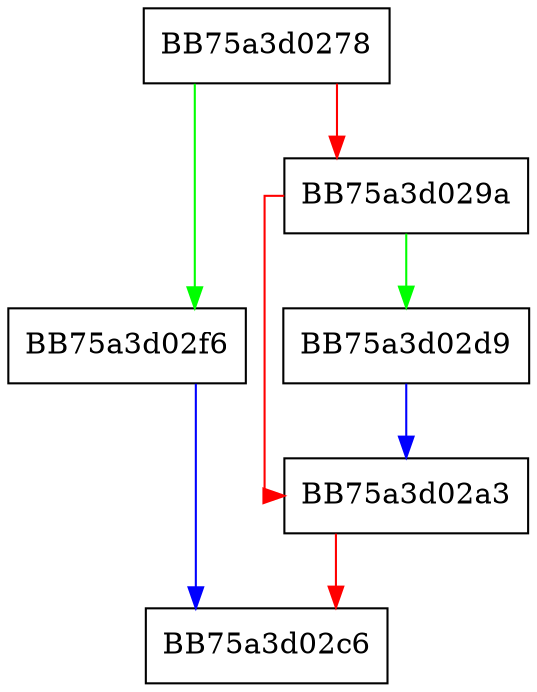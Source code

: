 digraph SetRescanStatus {
  node [shape="box"];
  graph [splines=ortho];
  BB75a3d0278 -> BB75a3d02f6 [color="green"];
  BB75a3d0278 -> BB75a3d029a [color="red"];
  BB75a3d029a -> BB75a3d02d9 [color="green"];
  BB75a3d029a -> BB75a3d02a3 [color="red"];
  BB75a3d02a3 -> BB75a3d02c6 [color="red"];
  BB75a3d02d9 -> BB75a3d02a3 [color="blue"];
  BB75a3d02f6 -> BB75a3d02c6 [color="blue"];
}